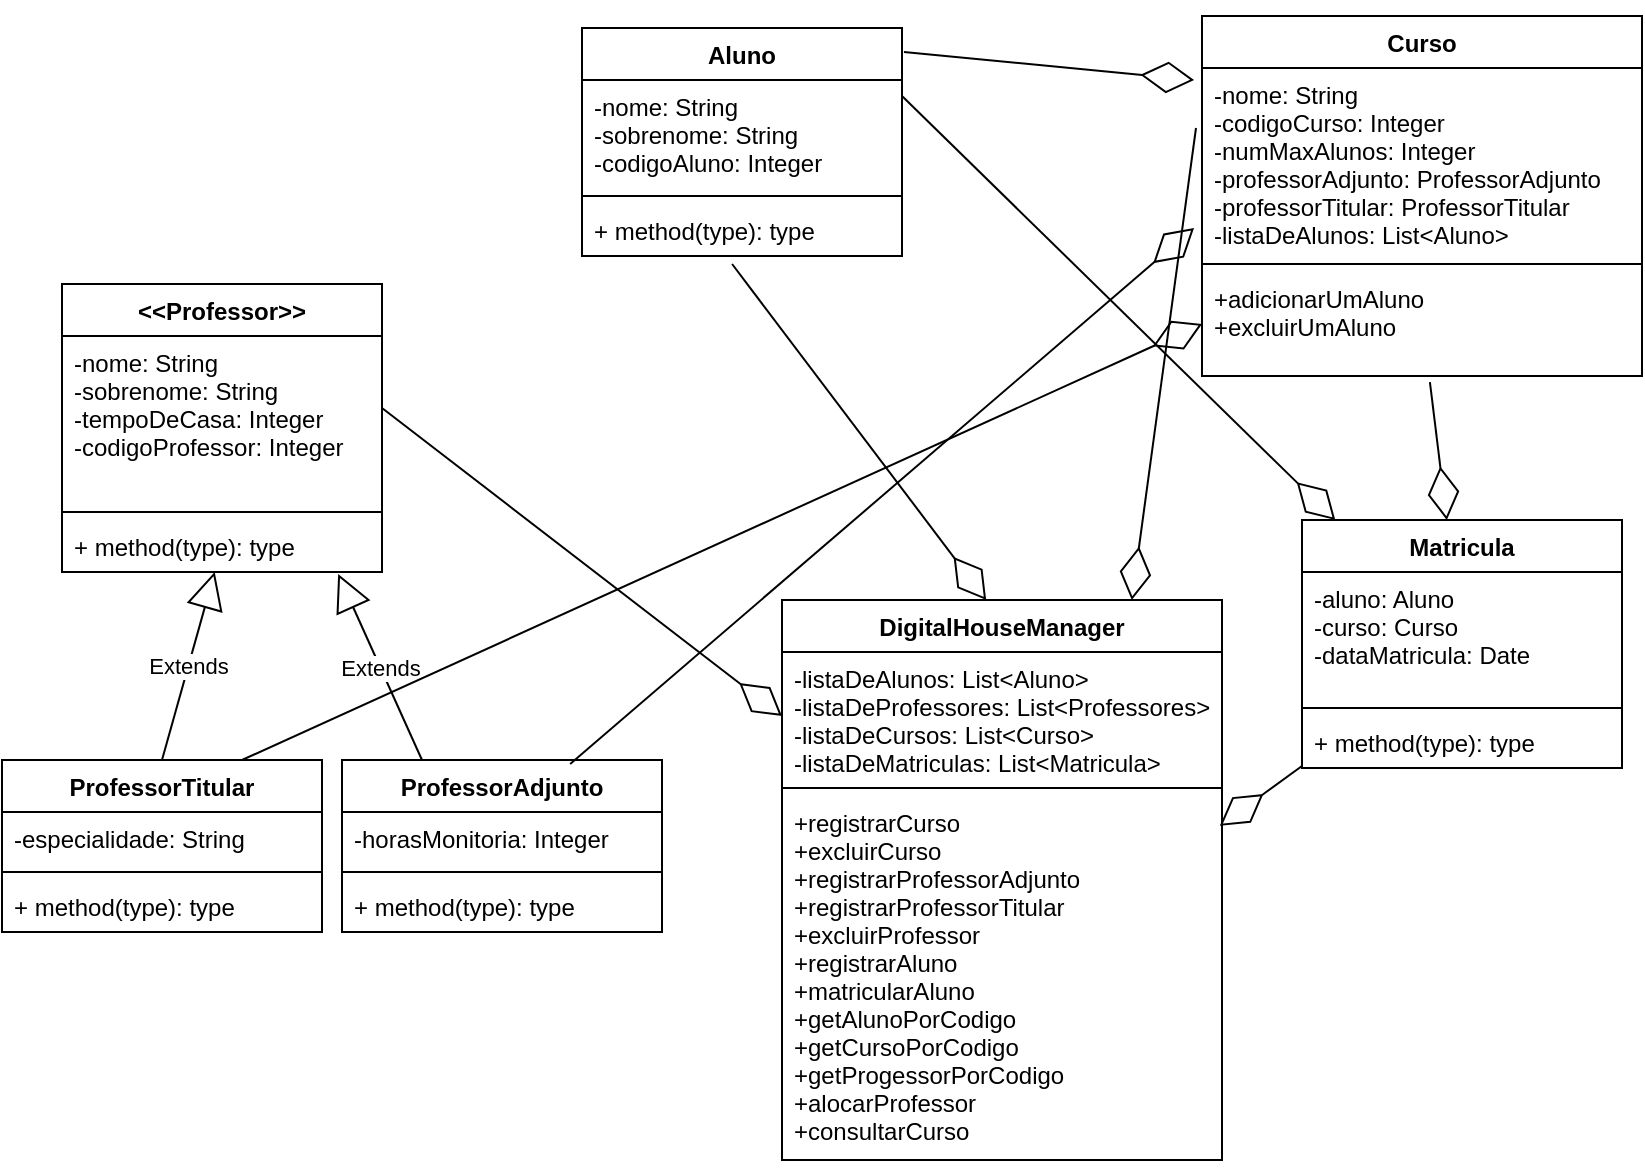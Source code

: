 <mxfile version="10.6.9" type="github"><diagram id="dWKoAiV9zpb89EOILC7H" name="Page-1"><mxGraphModel dx="988" dy="1738" grid="1" gridSize="10" guides="1" tooltips="1" connect="1" arrows="1" fold="1" page="1" pageScale="1" pageWidth="827" pageHeight="1169" math="0" shadow="0"><root><mxCell id="0"/><mxCell id="1" parent="0"/><mxCell id="LCCd9nlwkSJ4mUIPrIDW-5" value="Curso" style="swimlane;fontStyle=1;align=center;verticalAlign=top;childLayout=stackLayout;horizontal=1;startSize=26;horizontalStack=0;resizeParent=1;resizeParentMax=0;resizeLast=0;collapsible=1;marginBottom=0;" parent="1" vertex="1"><mxGeometry x="600" y="4" width="220" height="180" as="geometry"/></mxCell><mxCell id="LCCd9nlwkSJ4mUIPrIDW-6" value="-nome: String&#10;-codigoCurso: Integer&#10;-numMaxAlunos: Integer&#10;-professorAdjunto: ProfessorAdjunto&#10;-professorTitular: ProfessorTitular&#10;-listaDeAlunos: List&lt;Aluno&gt;&#10;" style="text;strokeColor=none;fillColor=none;align=left;verticalAlign=top;spacingLeft=4;spacingRight=4;overflow=hidden;rotatable=0;points=[[0,0.5],[1,0.5]];portConstraint=eastwest;" parent="LCCd9nlwkSJ4mUIPrIDW-5" vertex="1"><mxGeometry y="26" width="220" height="94" as="geometry"/></mxCell><mxCell id="LCCd9nlwkSJ4mUIPrIDW-7" value="" style="line;strokeWidth=1;fillColor=none;align=left;verticalAlign=middle;spacingTop=-1;spacingLeft=3;spacingRight=3;rotatable=0;labelPosition=right;points=[];portConstraint=eastwest;" parent="LCCd9nlwkSJ4mUIPrIDW-5" vertex="1"><mxGeometry y="120" width="220" height="8" as="geometry"/></mxCell><mxCell id="LCCd9nlwkSJ4mUIPrIDW-8" value="+adicionarUmAluno&#10;+excluirUmAluno&#10;" style="text;strokeColor=none;fillColor=none;align=left;verticalAlign=top;spacingLeft=4;spacingRight=4;overflow=hidden;rotatable=0;points=[[0,0.5],[1,0.5]];portConstraint=eastwest;" parent="LCCd9nlwkSJ4mUIPrIDW-5" vertex="1"><mxGeometry y="128" width="220" height="52" as="geometry"/></mxCell><mxCell id="LCCd9nlwkSJ4mUIPrIDW-13" value="&lt;&lt;Professor&gt;&gt;" style="swimlane;fontStyle=1;align=center;verticalAlign=top;childLayout=stackLayout;horizontal=1;startSize=26;horizontalStack=0;resizeParent=1;resizeParentMax=0;resizeLast=0;collapsible=1;marginBottom=0;" parent="1" vertex="1"><mxGeometry x="30" y="138" width="160" height="144" as="geometry"/></mxCell><mxCell id="LCCd9nlwkSJ4mUIPrIDW-14" value="-nome: String&#10;-sobrenome: String&#10;-tempoDeCasa: Integer&#10;-codigoProfessor: Integer&#10;" style="text;strokeColor=none;fillColor=none;align=left;verticalAlign=top;spacingLeft=4;spacingRight=4;overflow=hidden;rotatable=0;points=[[0,0.5],[1,0.5]];portConstraint=eastwest;" parent="LCCd9nlwkSJ4mUIPrIDW-13" vertex="1"><mxGeometry y="26" width="160" height="84" as="geometry"/></mxCell><mxCell id="LCCd9nlwkSJ4mUIPrIDW-15" value="" style="line;strokeWidth=1;fillColor=none;align=left;verticalAlign=middle;spacingTop=-1;spacingLeft=3;spacingRight=3;rotatable=0;labelPosition=right;points=[];portConstraint=eastwest;" parent="LCCd9nlwkSJ4mUIPrIDW-13" vertex="1"><mxGeometry y="110" width="160" height="8" as="geometry"/></mxCell><mxCell id="LCCd9nlwkSJ4mUIPrIDW-16" value="+ method(type): type" style="text;strokeColor=none;fillColor=none;align=left;verticalAlign=top;spacingLeft=4;spacingRight=4;overflow=hidden;rotatable=0;points=[[0,0.5],[1,0.5]];portConstraint=eastwest;" parent="LCCd9nlwkSJ4mUIPrIDW-13" vertex="1"><mxGeometry y="118" width="160" height="26" as="geometry"/></mxCell><mxCell id="LCCd9nlwkSJ4mUIPrIDW-21" value="ProfessorAdjunto" style="swimlane;fontStyle=1;align=center;verticalAlign=top;childLayout=stackLayout;horizontal=1;startSize=26;horizontalStack=0;resizeParent=1;resizeParentMax=0;resizeLast=0;collapsible=1;marginBottom=0;" parent="1" vertex="1"><mxGeometry x="170" y="376" width="160" height="86" as="geometry"/></mxCell><mxCell id="LCCd9nlwkSJ4mUIPrIDW-22" value="-horasMonitoria: Integer" style="text;strokeColor=none;fillColor=none;align=left;verticalAlign=top;spacingLeft=4;spacingRight=4;overflow=hidden;rotatable=0;points=[[0,0.5],[1,0.5]];portConstraint=eastwest;" parent="LCCd9nlwkSJ4mUIPrIDW-21" vertex="1"><mxGeometry y="26" width="160" height="26" as="geometry"/></mxCell><mxCell id="LCCd9nlwkSJ4mUIPrIDW-23" value="" style="line;strokeWidth=1;fillColor=none;align=left;verticalAlign=middle;spacingTop=-1;spacingLeft=3;spacingRight=3;rotatable=0;labelPosition=right;points=[];portConstraint=eastwest;" parent="LCCd9nlwkSJ4mUIPrIDW-21" vertex="1"><mxGeometry y="52" width="160" height="8" as="geometry"/></mxCell><mxCell id="LCCd9nlwkSJ4mUIPrIDW-24" value="+ method(type): type" style="text;strokeColor=none;fillColor=none;align=left;verticalAlign=top;spacingLeft=4;spacingRight=4;overflow=hidden;rotatable=0;points=[[0,0.5],[1,0.5]];portConstraint=eastwest;" parent="LCCd9nlwkSJ4mUIPrIDW-21" vertex="1"><mxGeometry y="60" width="160" height="26" as="geometry"/></mxCell><mxCell id="LCCd9nlwkSJ4mUIPrIDW-25" value="ProfessorTitular" style="swimlane;fontStyle=1;align=center;verticalAlign=top;childLayout=stackLayout;horizontal=1;startSize=26;horizontalStack=0;resizeParent=1;resizeParentMax=0;resizeLast=0;collapsible=1;marginBottom=0;" parent="1" vertex="1"><mxGeometry y="376" width="160" height="86" as="geometry"/></mxCell><mxCell id="LCCd9nlwkSJ4mUIPrIDW-26" value="-especialidade: String" style="text;strokeColor=none;fillColor=none;align=left;verticalAlign=top;spacingLeft=4;spacingRight=4;overflow=hidden;rotatable=0;points=[[0,0.5],[1,0.5]];portConstraint=eastwest;" parent="LCCd9nlwkSJ4mUIPrIDW-25" vertex="1"><mxGeometry y="26" width="160" height="26" as="geometry"/></mxCell><mxCell id="LCCd9nlwkSJ4mUIPrIDW-27" value="" style="line;strokeWidth=1;fillColor=none;align=left;verticalAlign=middle;spacingTop=-1;spacingLeft=3;spacingRight=3;rotatable=0;labelPosition=right;points=[];portConstraint=eastwest;" parent="LCCd9nlwkSJ4mUIPrIDW-25" vertex="1"><mxGeometry y="52" width="160" height="8" as="geometry"/></mxCell><mxCell id="LCCd9nlwkSJ4mUIPrIDW-28" value="+ method(type): type" style="text;strokeColor=none;fillColor=none;align=left;verticalAlign=top;spacingLeft=4;spacingRight=4;overflow=hidden;rotatable=0;points=[[0,0.5],[1,0.5]];portConstraint=eastwest;" parent="LCCd9nlwkSJ4mUIPrIDW-25" vertex="1"><mxGeometry y="60" width="160" height="26" as="geometry"/></mxCell><mxCell id="LCCd9nlwkSJ4mUIPrIDW-30" value="Extends" style="endArrow=block;endSize=16;endFill=0;html=1;exitX=0.5;exitY=0;exitDx=0;exitDy=0;" parent="1" source="LCCd9nlwkSJ4mUIPrIDW-25" target="LCCd9nlwkSJ4mUIPrIDW-16" edge="1"><mxGeometry width="160" relative="1" as="geometry"><mxPoint x="130" y="400" as="sourcePoint"/><mxPoint x="290" y="400" as="targetPoint"/></mxGeometry></mxCell><mxCell id="LCCd9nlwkSJ4mUIPrIDW-31" value="Extends" style="endArrow=block;endSize=16;endFill=0;html=1;exitX=0.25;exitY=0;exitDx=0;exitDy=0;entryX=0.863;entryY=1.038;entryDx=0;entryDy=0;entryPerimeter=0;" parent="1" source="LCCd9nlwkSJ4mUIPrIDW-21" target="LCCd9nlwkSJ4mUIPrIDW-16" edge="1"><mxGeometry width="160" relative="1" as="geometry"><mxPoint x="190" y="390" as="sourcePoint"/><mxPoint x="240" y="300" as="targetPoint"/></mxGeometry></mxCell><mxCell id="LCCd9nlwkSJ4mUIPrIDW-32" value="Matricula" style="swimlane;fontStyle=1;align=center;verticalAlign=top;childLayout=stackLayout;horizontal=1;startSize=26;horizontalStack=0;resizeParent=1;resizeParentMax=0;resizeLast=0;collapsible=1;marginBottom=0;" parent="1" vertex="1"><mxGeometry x="650" y="256" width="160" height="124" as="geometry"/></mxCell><mxCell id="LCCd9nlwkSJ4mUIPrIDW-33" value="-aluno: Aluno&#10;-curso: Curso&#10;-dataMatricula: Date&#10;" style="text;strokeColor=none;fillColor=none;align=left;verticalAlign=top;spacingLeft=4;spacingRight=4;overflow=hidden;rotatable=0;points=[[0,0.5],[1,0.5]];portConstraint=eastwest;" parent="LCCd9nlwkSJ4mUIPrIDW-32" vertex="1"><mxGeometry y="26" width="160" height="64" as="geometry"/></mxCell><mxCell id="LCCd9nlwkSJ4mUIPrIDW-34" value="" style="line;strokeWidth=1;fillColor=none;align=left;verticalAlign=middle;spacingTop=-1;spacingLeft=3;spacingRight=3;rotatable=0;labelPosition=right;points=[];portConstraint=eastwest;" parent="LCCd9nlwkSJ4mUIPrIDW-32" vertex="1"><mxGeometry y="90" width="160" height="8" as="geometry"/></mxCell><mxCell id="LCCd9nlwkSJ4mUIPrIDW-35" value="+ method(type): type" style="text;strokeColor=none;fillColor=none;align=left;verticalAlign=top;spacingLeft=4;spacingRight=4;overflow=hidden;rotatable=0;points=[[0,0.5],[1,0.5]];portConstraint=eastwest;" parent="LCCd9nlwkSJ4mUIPrIDW-32" vertex="1"><mxGeometry y="98" width="160" height="26" as="geometry"/></mxCell><mxCell id="LCCd9nlwkSJ4mUIPrIDW-40" value="DigitalHouseManager" style="swimlane;fontStyle=1;align=center;verticalAlign=top;childLayout=stackLayout;horizontal=1;startSize=26;horizontalStack=0;resizeParent=1;resizeParentMax=0;resizeLast=0;collapsible=1;marginBottom=0;" parent="1" vertex="1"><mxGeometry x="390" y="296" width="220" height="280" as="geometry"/></mxCell><mxCell id="LCCd9nlwkSJ4mUIPrIDW-41" value="-listaDeAlunos: List&lt;Aluno&gt;&#10;-listaDeProfessores: List&lt;Professores&gt;&#10;-listaDeCursos: List&lt;Curso&gt;&#10;-listaDeMatriculas: List&lt;Matricula&gt;" style="text;strokeColor=none;fillColor=none;align=left;verticalAlign=top;spacingLeft=4;spacingRight=4;overflow=hidden;rotatable=0;points=[[0,0.5],[1,0.5]];portConstraint=eastwest;" parent="LCCd9nlwkSJ4mUIPrIDW-40" vertex="1"><mxGeometry y="26" width="220" height="64" as="geometry"/></mxCell><mxCell id="LCCd9nlwkSJ4mUIPrIDW-42" value="" style="line;strokeWidth=1;fillColor=none;align=left;verticalAlign=middle;spacingTop=-1;spacingLeft=3;spacingRight=3;rotatable=0;labelPosition=right;points=[];portConstraint=eastwest;" parent="LCCd9nlwkSJ4mUIPrIDW-40" vertex="1"><mxGeometry y="90" width="220" height="8" as="geometry"/></mxCell><mxCell id="LCCd9nlwkSJ4mUIPrIDW-43" value="+registrarCurso&#10;+excluirCurso&#10;+registrarProfessorAdjunto&#10;+registrarProfessorTitular&#10;+excluirProfessor&#10;+registrarAluno&#10;+matricularAluno&#10;+getAlunoPorCodigo&#10;+getCursoPorCodigo&#10;+getProgessorPorCodigo&#10;+alocarProfessor&#10;+consultarCurso" style="text;strokeColor=none;fillColor=none;align=left;verticalAlign=top;spacingLeft=4;spacingRight=4;overflow=hidden;rotatable=0;points=[[0,0.5],[1,0.5]];portConstraint=eastwest;" parent="LCCd9nlwkSJ4mUIPrIDW-40" vertex="1"><mxGeometry y="98" width="220" height="182" as="geometry"/></mxCell><mxCell id="pk49Zd3V_R_X1QrtR5lz-1" value="" style="endArrow=diamondThin;endFill=0;endSize=24;html=1;exitX=1;exitY=0.148;exitDx=0;exitDy=0;exitPerimeter=0;" parent="1" source="pk49Zd3V_R_X1QrtR5lz-6" target="LCCd9nlwkSJ4mUIPrIDW-32" edge="1"><mxGeometry width="160" relative="1" as="geometry"><mxPoint x="317" y="91" as="sourcePoint"/><mxPoint x="540" y="319.5" as="targetPoint"/></mxGeometry></mxCell><mxCell id="pk49Zd3V_R_X1QrtR5lz-2" value="" style="endArrow=diamondThin;endFill=0;endSize=24;html=1;exitX=0.518;exitY=1.058;exitDx=0;exitDy=0;exitPerimeter=0;" parent="1" source="LCCd9nlwkSJ4mUIPrIDW-8" target="LCCd9nlwkSJ4mUIPrIDW-32" edge="1"><mxGeometry width="160" relative="1" as="geometry"><mxPoint x="570" y="290" as="sourcePoint"/><mxPoint x="200" y="770" as="targetPoint"/></mxGeometry></mxCell><mxCell id="pk49Zd3V_R_X1QrtR5lz-3" value="" style="endArrow=diamondThin;endFill=0;endSize=24;html=1;entryX=0.464;entryY=0;entryDx=0;entryDy=0;entryPerimeter=0;exitX=0.469;exitY=1.154;exitDx=0;exitDy=0;exitPerimeter=0;" parent="1" source="pk49Zd3V_R_X1QrtR5lz-8" target="LCCd9nlwkSJ4mUIPrIDW-40" edge="1"><mxGeometry width="160" relative="1" as="geometry"><mxPoint x="298" y="93" as="sourcePoint"/><mxPoint x="200" y="770" as="targetPoint"/></mxGeometry></mxCell><mxCell id="pk49Zd3V_R_X1QrtR5lz-4" value="" style="endArrow=diamondThin;endFill=0;endSize=24;html=1;entryX=0;entryY=0.5;entryDx=0;entryDy=0;exitX=1;exitY=0.429;exitDx=0;exitDy=0;exitPerimeter=0;" parent="1" source="LCCd9nlwkSJ4mUIPrIDW-14" target="LCCd9nlwkSJ4mUIPrIDW-41" edge="1"><mxGeometry width="160" relative="1" as="geometry"><mxPoint x="440" y="380" as="sourcePoint"/><mxPoint x="200" y="770" as="targetPoint"/></mxGeometry></mxCell><mxCell id="pk49Zd3V_R_X1QrtR5lz-5" value="Aluno" style="swimlane;fontStyle=1;align=center;verticalAlign=top;childLayout=stackLayout;horizontal=1;startSize=26;horizontalStack=0;resizeParent=1;resizeParentMax=0;resizeLast=0;collapsible=1;marginBottom=0;" parent="1" vertex="1"><mxGeometry x="290" y="10" width="160" height="114" as="geometry"/></mxCell><mxCell id="pk49Zd3V_R_X1QrtR5lz-6" value="-nome: String&#10;-sobrenome: String&#10;-codigoAluno: Integer&#10;" style="text;strokeColor=none;fillColor=none;align=left;verticalAlign=top;spacingLeft=4;spacingRight=4;overflow=hidden;rotatable=0;points=[[0,0.5],[1,0.5]];portConstraint=eastwest;" parent="pk49Zd3V_R_X1QrtR5lz-5" vertex="1"><mxGeometry y="26" width="160" height="54" as="geometry"/></mxCell><mxCell id="pk49Zd3V_R_X1QrtR5lz-7" value="" style="line;strokeWidth=1;fillColor=none;align=left;verticalAlign=middle;spacingTop=-1;spacingLeft=3;spacingRight=3;rotatable=0;labelPosition=right;points=[];portConstraint=eastwest;" parent="pk49Zd3V_R_X1QrtR5lz-5" vertex="1"><mxGeometry y="80" width="160" height="8" as="geometry"/></mxCell><mxCell id="pk49Zd3V_R_X1QrtR5lz-8" value="+ method(type): type" style="text;strokeColor=none;fillColor=none;align=left;verticalAlign=top;spacingLeft=4;spacingRight=4;overflow=hidden;rotatable=0;points=[[0,0.5],[1,0.5]];portConstraint=eastwest;" parent="pk49Zd3V_R_X1QrtR5lz-5" vertex="1"><mxGeometry y="88" width="160" height="26" as="geometry"/></mxCell><mxCell id="pk49Zd3V_R_X1QrtR5lz-9" value="" style="endArrow=diamondThin;endFill=0;endSize=24;html=1;entryX=0.795;entryY=0;entryDx=0;entryDy=0;entryPerimeter=0;" parent="1" target="LCCd9nlwkSJ4mUIPrIDW-40" edge="1"><mxGeometry width="160" relative="1" as="geometry"><mxPoint x="597" y="60" as="sourcePoint"/><mxPoint x="170" y="490" as="targetPoint"/></mxGeometry></mxCell><mxCell id="pk49Zd3V_R_X1QrtR5lz-10" value="" style="endArrow=diamondThin;endFill=0;endSize=24;html=1;entryX=0.995;entryY=0.082;entryDx=0;entryDy=0;entryPerimeter=0;exitX=0;exitY=0.962;exitDx=0;exitDy=0;exitPerimeter=0;" parent="1" source="LCCd9nlwkSJ4mUIPrIDW-35" target="LCCd9nlwkSJ4mUIPrIDW-43" edge="1"><mxGeometry width="160" relative="1" as="geometry"><mxPoint x="10" y="490" as="sourcePoint"/><mxPoint x="170" y="490" as="targetPoint"/></mxGeometry></mxCell><mxCell id="pk49Zd3V_R_X1QrtR5lz-11" value="" style="endArrow=diamondThin;endFill=0;endSize=24;html=1;entryX=-0.018;entryY=0.064;entryDx=0;entryDy=0;entryPerimeter=0;exitX=1.006;exitY=0.105;exitDx=0;exitDy=0;exitPerimeter=0;" parent="1" source="pk49Zd3V_R_X1QrtR5lz-5" target="LCCd9nlwkSJ4mUIPrIDW-6" edge="1"><mxGeometry width="160" relative="1" as="geometry"><mxPoint x="10" y="490" as="sourcePoint"/><mxPoint x="170" y="490" as="targetPoint"/></mxGeometry></mxCell><mxCell id="pk49Zd3V_R_X1QrtR5lz-12" value="" style="endArrow=diamondThin;endFill=0;endSize=24;html=1;entryX=-0.018;entryY=0.851;entryDx=0;entryDy=0;entryPerimeter=0;exitX=0.713;exitY=0.023;exitDx=0;exitDy=0;exitPerimeter=0;" parent="1" source="LCCd9nlwkSJ4mUIPrIDW-21" target="LCCd9nlwkSJ4mUIPrIDW-6" edge="1"><mxGeometry width="160" relative="1" as="geometry"><mxPoint x="10" y="490" as="sourcePoint"/><mxPoint x="170" y="490" as="targetPoint"/></mxGeometry></mxCell><mxCell id="pk49Zd3V_R_X1QrtR5lz-13" value="" style="endArrow=diamondThin;endFill=0;endSize=24;html=1;entryX=0;entryY=0.5;entryDx=0;entryDy=0;exitX=0.75;exitY=0;exitDx=0;exitDy=0;" parent="1" source="LCCd9nlwkSJ4mUIPrIDW-25" target="LCCd9nlwkSJ4mUIPrIDW-8" edge="1"><mxGeometry width="160" relative="1" as="geometry"><mxPoint x="10" y="490" as="sourcePoint"/><mxPoint x="590" y="160" as="targetPoint"/></mxGeometry></mxCell></root></mxGraphModel></diagram></mxfile>
